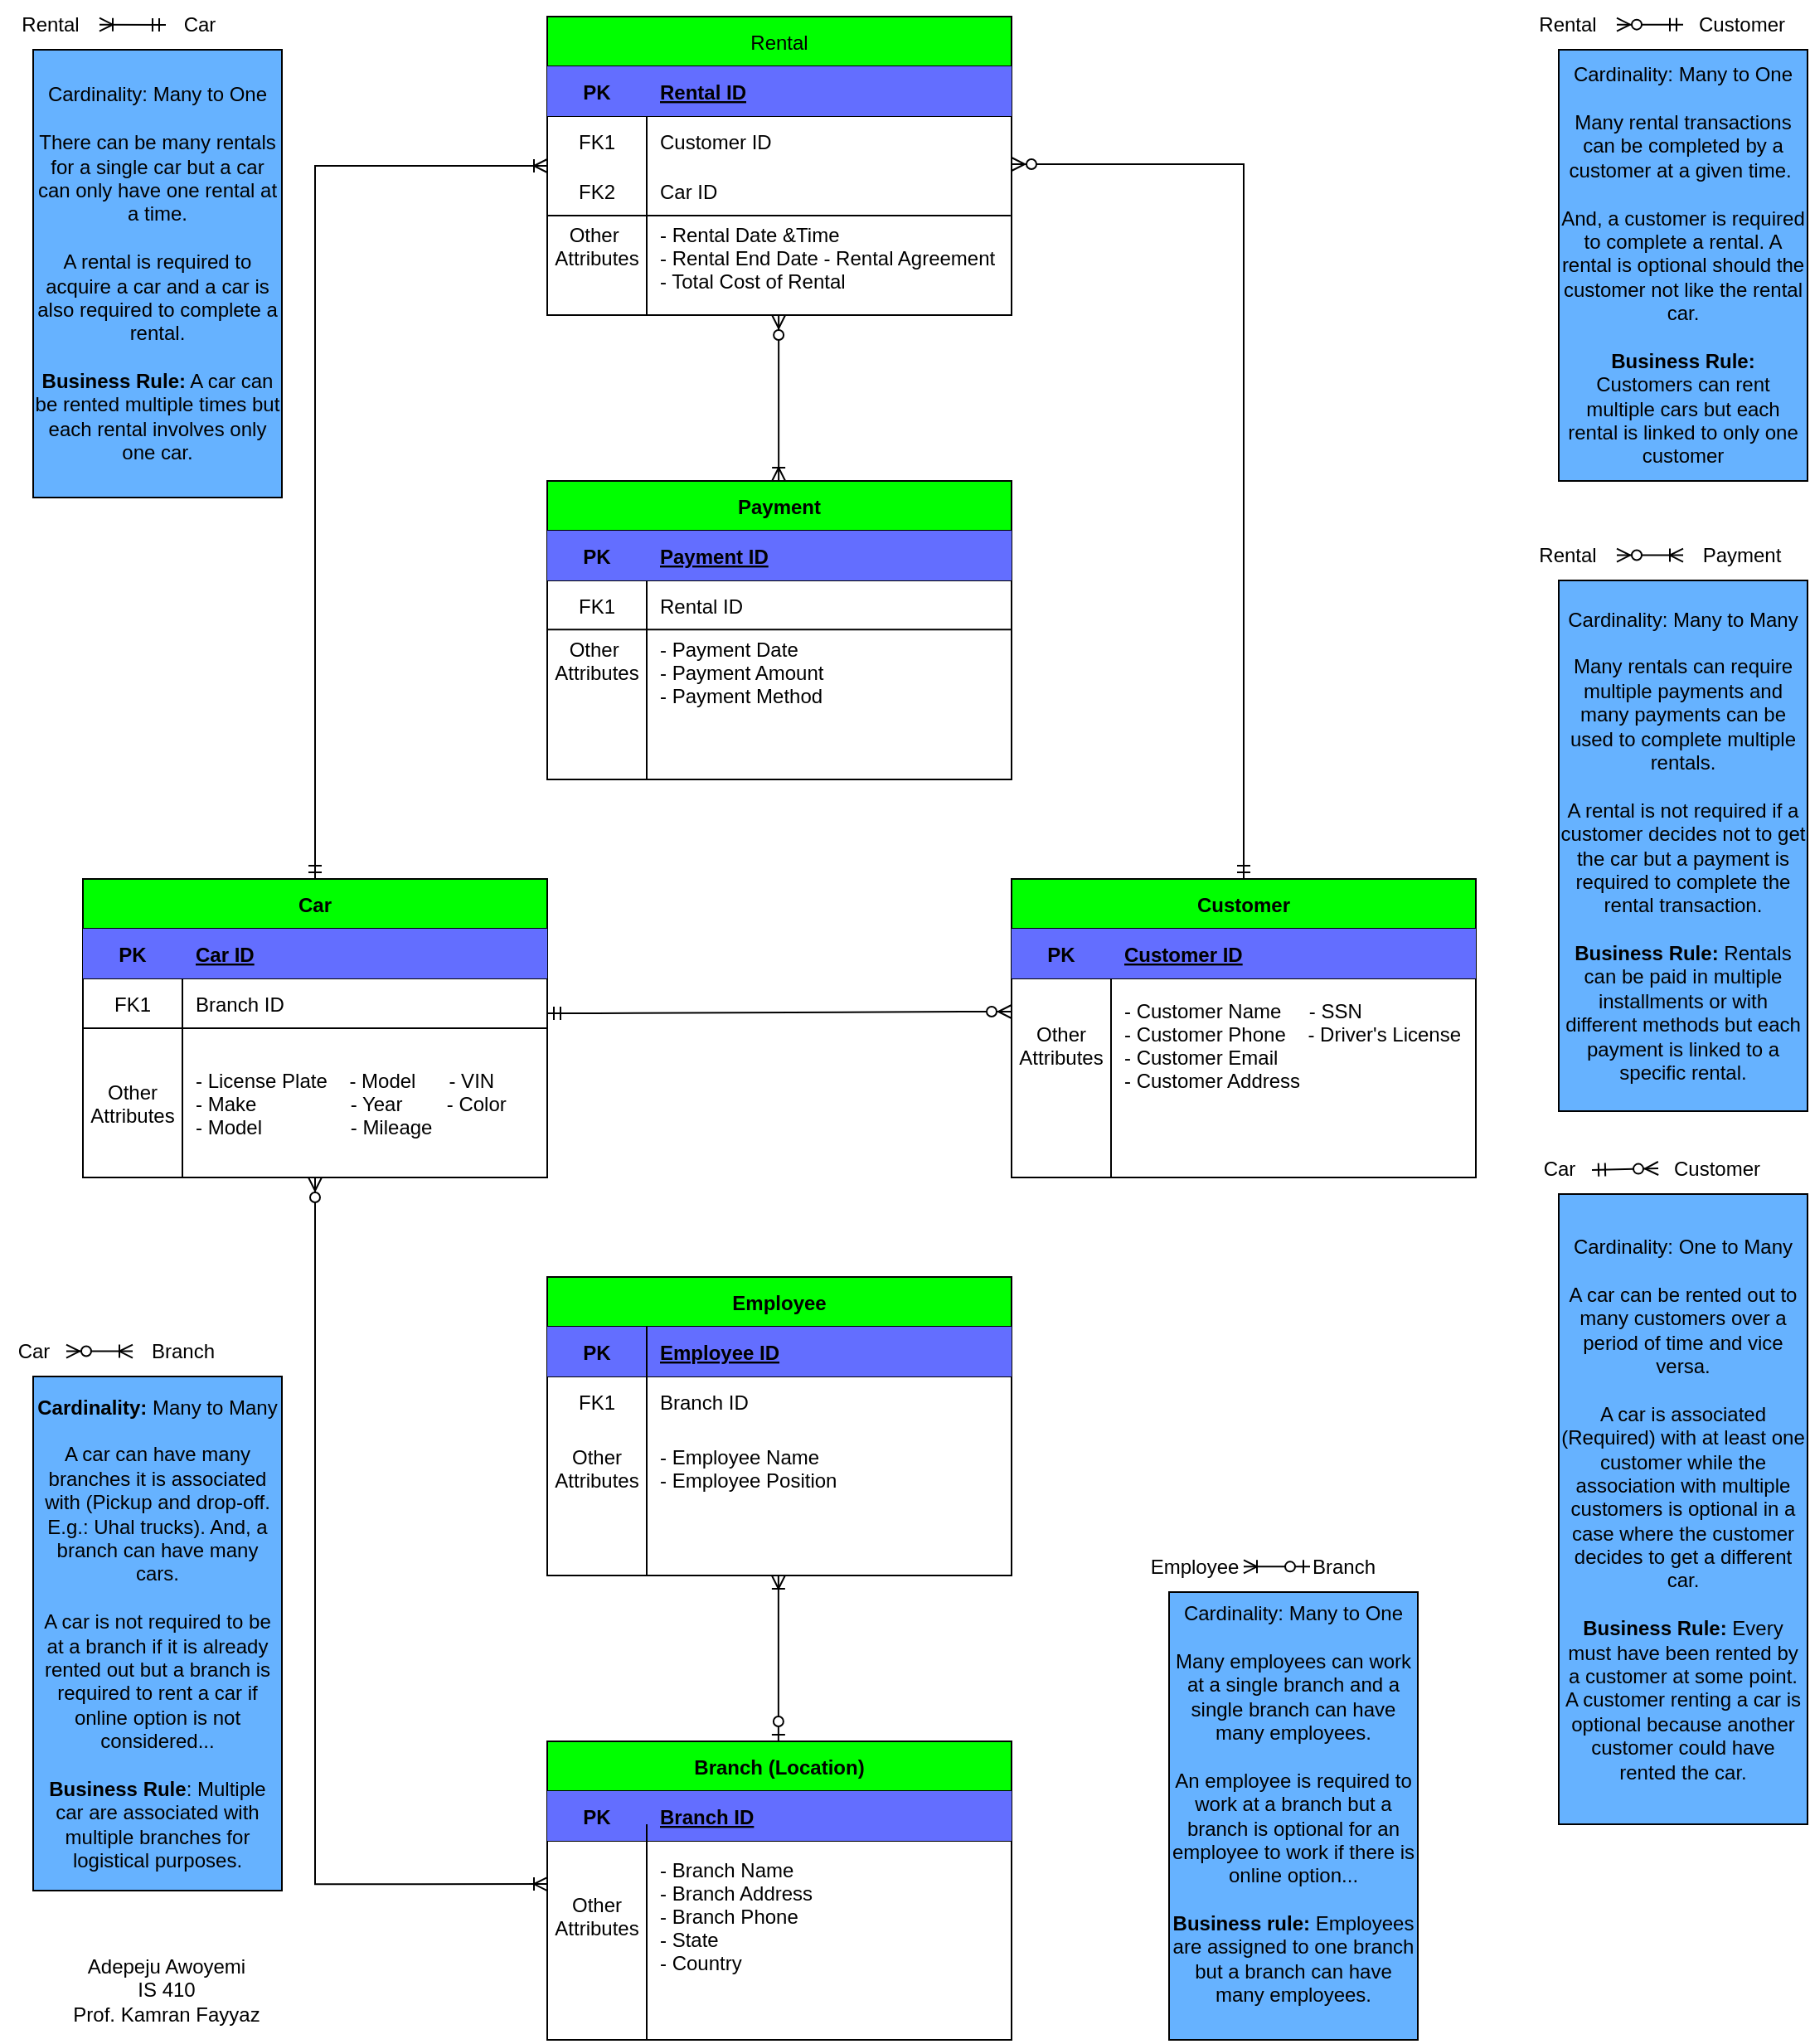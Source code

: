 <mxfile version="24.7.1" type="github">
  <diagram id="R2lEEEUBdFMjLlhIrx00" name="Page-1">
    <mxGraphModel dx="2800" dy="1180" grid="1" gridSize="10" guides="1" tooltips="1" connect="1" arrows="1" fold="1" page="1" pageScale="1" pageWidth="850" pageHeight="1100" math="0" shadow="0" extFonts="Permanent Marker^https://fonts.googleapis.com/css?family=Permanent+Marker">
      <root>
        <mxCell id="0" />
        <mxCell id="1" parent="0" />
        <mxCell id="5-_W_V20jvPb3o29qMEB-1" value="Customer" style="shape=table;startSize=30;container=1;collapsible=1;childLayout=tableLayout;fixedRows=1;rowLines=0;fontStyle=1;align=center;resizeLast=1;fillColor=#00FF00;" vertex="1" parent="1">
          <mxGeometry x="640" y="530" width="280" height="180" as="geometry" />
        </mxCell>
        <mxCell id="5-_W_V20jvPb3o29qMEB-2" value="" style="shape=partialRectangle;collapsible=0;dropTarget=0;pointerEvents=0;fillColor=none;points=[[0,0.5],[1,0.5]];portConstraint=eastwest;top=0;left=0;right=0;bottom=1;" vertex="1" parent="5-_W_V20jvPb3o29qMEB-1">
          <mxGeometry y="30" width="280" height="30" as="geometry" />
        </mxCell>
        <mxCell id="5-_W_V20jvPb3o29qMEB-3" value="PK" style="shape=partialRectangle;overflow=hidden;connectable=0;fillColor=#636EFF;top=0;left=0;bottom=0;right=0;fontStyle=1;" vertex="1" parent="5-_W_V20jvPb3o29qMEB-2">
          <mxGeometry width="60" height="30" as="geometry">
            <mxRectangle width="60" height="30" as="alternateBounds" />
          </mxGeometry>
        </mxCell>
        <mxCell id="5-_W_V20jvPb3o29qMEB-4" value="Customer ID" style="shape=partialRectangle;overflow=hidden;connectable=0;fillColor=#636EFF;top=0;left=0;bottom=0;right=0;align=left;spacingLeft=6;fontStyle=5;" vertex="1" parent="5-_W_V20jvPb3o29qMEB-2">
          <mxGeometry x="60" width="220" height="30" as="geometry">
            <mxRectangle width="220" height="30" as="alternateBounds" />
          </mxGeometry>
        </mxCell>
        <mxCell id="5-_W_V20jvPb3o29qMEB-5" value="" style="shape=partialRectangle;collapsible=0;dropTarget=0;pointerEvents=0;fillColor=none;points=[[0,0.5],[1,0.5]];portConstraint=eastwest;top=0;left=0;right=0;bottom=0;" vertex="1" parent="5-_W_V20jvPb3o29qMEB-1">
          <mxGeometry y="60" width="280" height="80" as="geometry" />
        </mxCell>
        <mxCell id="5-_W_V20jvPb3o29qMEB-6" value="Other&#xa;Attributes" style="shape=partialRectangle;overflow=hidden;connectable=0;fillColor=none;top=0;left=0;bottom=0;right=0;" vertex="1" parent="5-_W_V20jvPb3o29qMEB-5">
          <mxGeometry width="60" height="80" as="geometry">
            <mxRectangle width="60" height="80" as="alternateBounds" />
          </mxGeometry>
        </mxCell>
        <mxCell id="5-_W_V20jvPb3o29qMEB-7" value="- Customer Name     - SSN&#xa;- Customer Phone    - Driver&#39;s License &#xa;- Customer Email&#xa;- Customer Address" style="shape=partialRectangle;overflow=hidden;connectable=0;fillColor=none;top=0;left=0;bottom=0;right=0;align=left;spacingLeft=6;" vertex="1" parent="5-_W_V20jvPb3o29qMEB-5">
          <mxGeometry x="60" width="220" height="80" as="geometry">
            <mxRectangle width="220" height="80" as="alternateBounds" />
          </mxGeometry>
        </mxCell>
        <mxCell id="5-_W_V20jvPb3o29qMEB-8" value="Employee" style="shape=table;startSize=30;container=1;collapsible=1;childLayout=tableLayout;fixedRows=1;rowLines=0;fontStyle=1;align=center;resizeLast=1;fillColor=#00FF00;" vertex="1" parent="1">
          <mxGeometry x="360" y="770" width="280" height="180" as="geometry" />
        </mxCell>
        <mxCell id="5-_W_V20jvPb3o29qMEB-9" value="" style="shape=partialRectangle;collapsible=0;dropTarget=0;pointerEvents=0;fillColor=none;points=[[0,0.5],[1,0.5]];portConstraint=eastwest;top=0;left=0;right=0;bottom=1;" vertex="1" parent="5-_W_V20jvPb3o29qMEB-8">
          <mxGeometry y="30" width="280" height="30" as="geometry" />
        </mxCell>
        <mxCell id="5-_W_V20jvPb3o29qMEB-10" value="PK" style="shape=partialRectangle;overflow=hidden;connectable=0;fillColor=#636EFF;top=0;left=0;bottom=0;right=0;fontStyle=1;" vertex="1" parent="5-_W_V20jvPb3o29qMEB-9">
          <mxGeometry width="60" height="30" as="geometry">
            <mxRectangle width="60" height="30" as="alternateBounds" />
          </mxGeometry>
        </mxCell>
        <mxCell id="5-_W_V20jvPb3o29qMEB-11" value="Employee ID" style="shape=partialRectangle;overflow=hidden;connectable=0;fillColor=#636EFF;top=0;left=0;bottom=0;right=0;align=left;spacingLeft=6;fontStyle=5;" vertex="1" parent="5-_W_V20jvPb3o29qMEB-9">
          <mxGeometry x="60" width="220" height="30" as="geometry">
            <mxRectangle width="220" height="30" as="alternateBounds" />
          </mxGeometry>
        </mxCell>
        <mxCell id="5-_W_V20jvPb3o29qMEB-12" value="" style="shape=partialRectangle;collapsible=0;dropTarget=0;pointerEvents=0;fillColor=none;points=[[0,0.5],[1,0.5]];portConstraint=eastwest;top=0;left=0;right=0;bottom=0;" vertex="1" parent="5-_W_V20jvPb3o29qMEB-8">
          <mxGeometry y="60" width="280" height="30" as="geometry" />
        </mxCell>
        <mxCell id="5-_W_V20jvPb3o29qMEB-13" value="FK1" style="shape=partialRectangle;overflow=hidden;connectable=0;fillColor=none;top=0;left=0;bottom=0;right=0;" vertex="1" parent="5-_W_V20jvPb3o29qMEB-12">
          <mxGeometry width="60" height="30" as="geometry">
            <mxRectangle width="60" height="30" as="alternateBounds" />
          </mxGeometry>
        </mxCell>
        <mxCell id="5-_W_V20jvPb3o29qMEB-14" value="Branch ID" style="shape=partialRectangle;overflow=hidden;connectable=0;fillColor=none;top=0;left=0;bottom=0;right=0;align=left;spacingLeft=6;" vertex="1" parent="5-_W_V20jvPb3o29qMEB-12">
          <mxGeometry x="60" width="220" height="30" as="geometry">
            <mxRectangle width="220" height="30" as="alternateBounds" />
          </mxGeometry>
        </mxCell>
        <mxCell id="5-_W_V20jvPb3o29qMEB-15" value="" style="shape=partialRectangle;collapsible=0;dropTarget=0;pointerEvents=0;fillColor=none;points=[[0,0.5],[1,0.5]];portConstraint=eastwest;top=0;left=0;right=0;bottom=0;" vertex="1" parent="5-_W_V20jvPb3o29qMEB-8">
          <mxGeometry y="90" width="280" height="50" as="geometry" />
        </mxCell>
        <mxCell id="5-_W_V20jvPb3o29qMEB-16" value="Other&#xa;Attributes" style="shape=partialRectangle;overflow=hidden;connectable=0;fillColor=none;top=0;left=0;bottom=0;right=0;" vertex="1" parent="5-_W_V20jvPb3o29qMEB-15">
          <mxGeometry width="60" height="50" as="geometry">
            <mxRectangle width="60" height="50" as="alternateBounds" />
          </mxGeometry>
        </mxCell>
        <mxCell id="5-_W_V20jvPb3o29qMEB-17" value="- Employee Name&#xa;- Employee Position" style="shape=partialRectangle;overflow=hidden;connectable=0;fillColor=none;top=0;left=0;bottom=0;right=0;align=left;spacingLeft=6;" vertex="1" parent="5-_W_V20jvPb3o29qMEB-15">
          <mxGeometry x="60" width="220" height="50" as="geometry">
            <mxRectangle width="220" height="50" as="alternateBounds" />
          </mxGeometry>
        </mxCell>
        <mxCell id="5-_W_V20jvPb3o29qMEB-18" value="Car" style="shape=table;startSize=30;container=1;collapsible=1;childLayout=tableLayout;fixedRows=1;rowLines=0;fontStyle=1;align=center;resizeLast=1;fillColor=#00FF00;" vertex="1" parent="1">
          <mxGeometry x="80" y="530" width="280" height="180" as="geometry">
            <mxRectangle x="120" y="120" width="100" height="30" as="alternateBounds" />
          </mxGeometry>
        </mxCell>
        <mxCell id="5-_W_V20jvPb3o29qMEB-19" value="" style="shape=partialRectangle;collapsible=0;dropTarget=0;pointerEvents=0;fillColor=none;points=[[0,0.5],[1,0.5]];portConstraint=eastwest;top=0;left=0;right=0;bottom=1;" vertex="1" parent="5-_W_V20jvPb3o29qMEB-18">
          <mxGeometry y="30" width="280" height="30" as="geometry" />
        </mxCell>
        <mxCell id="5-_W_V20jvPb3o29qMEB-20" value="PK" style="shape=partialRectangle;overflow=hidden;connectable=0;fillColor=#636EFF;top=0;left=0;bottom=0;right=0;fontStyle=1;" vertex="1" parent="5-_W_V20jvPb3o29qMEB-19">
          <mxGeometry width="60" height="30" as="geometry">
            <mxRectangle width="60" height="30" as="alternateBounds" />
          </mxGeometry>
        </mxCell>
        <mxCell id="5-_W_V20jvPb3o29qMEB-21" value="Car ID" style="shape=partialRectangle;overflow=hidden;connectable=0;fillColor=#636EFF;top=0;left=0;bottom=0;right=0;align=left;spacingLeft=6;fontStyle=5;" vertex="1" parent="5-_W_V20jvPb3o29qMEB-19">
          <mxGeometry x="60" width="220" height="30" as="geometry">
            <mxRectangle width="220" height="30" as="alternateBounds" />
          </mxGeometry>
        </mxCell>
        <mxCell id="5-_W_V20jvPb3o29qMEB-22" value="" style="shape=partialRectangle;collapsible=0;dropTarget=0;pointerEvents=0;fillColor=none;points=[[0,0.5],[1,0.5]];portConstraint=eastwest;top=0;left=0;right=0;bottom=0;" vertex="1" parent="5-_W_V20jvPb3o29qMEB-18">
          <mxGeometry y="60" width="280" height="30" as="geometry" />
        </mxCell>
        <mxCell id="5-_W_V20jvPb3o29qMEB-23" value="FK1" style="shape=partialRectangle;overflow=hidden;connectable=0;fillColor=none;top=0;left=0;bottom=0;right=0;" vertex="1" parent="5-_W_V20jvPb3o29qMEB-22">
          <mxGeometry width="60" height="30" as="geometry">
            <mxRectangle width="60" height="30" as="alternateBounds" />
          </mxGeometry>
        </mxCell>
        <mxCell id="5-_W_V20jvPb3o29qMEB-24" value="Branch ID" style="shape=partialRectangle;overflow=hidden;connectable=0;fillColor=none;top=0;left=0;bottom=0;right=0;align=left;spacingLeft=6;" vertex="1" parent="5-_W_V20jvPb3o29qMEB-22">
          <mxGeometry x="60" width="220" height="30" as="geometry">
            <mxRectangle width="220" height="30" as="alternateBounds" />
          </mxGeometry>
        </mxCell>
        <mxCell id="5-_W_V20jvPb3o29qMEB-25" value="" style="shape=partialRectangle;collapsible=0;dropTarget=0;pointerEvents=0;fillColor=none;points=[[0,0.5],[1,0.5]];portConstraint=eastwest;top=0;left=0;right=0;bottom=0;" vertex="1" parent="5-_W_V20jvPb3o29qMEB-18">
          <mxGeometry y="90" width="280" height="90" as="geometry" />
        </mxCell>
        <mxCell id="5-_W_V20jvPb3o29qMEB-26" value="Other&#xa;Attributes" style="shape=partialRectangle;overflow=hidden;connectable=0;fillColor=none;top=0;left=0;bottom=0;right=0;" vertex="1" parent="5-_W_V20jvPb3o29qMEB-25">
          <mxGeometry width="60" height="90" as="geometry">
            <mxRectangle width="60" height="90" as="alternateBounds" />
          </mxGeometry>
        </mxCell>
        <mxCell id="5-_W_V20jvPb3o29qMEB-27" value="- License Plate    - Model      - VIN&#xa;- Make                 - Year        - Color&#xa;- Model                - Mileage" style="shape=partialRectangle;overflow=hidden;connectable=0;fillColor=none;top=0;left=0;bottom=0;right=0;align=left;spacingLeft=6;" vertex="1" parent="5-_W_V20jvPb3o29qMEB-25">
          <mxGeometry x="60" width="220" height="90" as="geometry">
            <mxRectangle width="220" height="90" as="alternateBounds" />
          </mxGeometry>
        </mxCell>
        <mxCell id="5-_W_V20jvPb3o29qMEB-28" value="Rental" style="shape=table;startSize=30;container=1;collapsible=1;childLayout=tableLayout;fixedRows=1;rowLines=0;fontStyle=0;align=center;resizeLast=1;fillColor=#00FF00;" vertex="1" parent="1">
          <mxGeometry x="360" y="10" width="280" height="180" as="geometry" />
        </mxCell>
        <mxCell id="5-_W_V20jvPb3o29qMEB-29" value="" style="shape=partialRectangle;collapsible=0;dropTarget=0;pointerEvents=0;fillColor=none;points=[[0,0.5],[1,0.5]];portConstraint=eastwest;top=0;left=0;right=0;bottom=1;" vertex="1" parent="5-_W_V20jvPb3o29qMEB-28">
          <mxGeometry y="30" width="280" height="30" as="geometry" />
        </mxCell>
        <mxCell id="5-_W_V20jvPb3o29qMEB-30" value="PK" style="shape=partialRectangle;overflow=hidden;connectable=0;fillColor=#636EFF;top=0;left=0;bottom=0;right=0;fontStyle=1;" vertex="1" parent="5-_W_V20jvPb3o29qMEB-29">
          <mxGeometry width="60" height="30" as="geometry">
            <mxRectangle width="60" height="30" as="alternateBounds" />
          </mxGeometry>
        </mxCell>
        <mxCell id="5-_W_V20jvPb3o29qMEB-31" value="Rental ID" style="shape=partialRectangle;overflow=hidden;connectable=0;fillColor=#636EFF;top=0;left=0;bottom=0;right=0;align=left;spacingLeft=6;fontStyle=5;" vertex="1" parent="5-_W_V20jvPb3o29qMEB-29">
          <mxGeometry x="60" width="220" height="30" as="geometry">
            <mxRectangle width="220" height="30" as="alternateBounds" />
          </mxGeometry>
        </mxCell>
        <mxCell id="5-_W_V20jvPb3o29qMEB-32" value="" style="shape=partialRectangle;collapsible=0;dropTarget=0;pointerEvents=0;fillColor=none;points=[[0,0.5],[1,0.5]];portConstraint=eastwest;top=0;left=0;right=0;bottom=0;" vertex="1" parent="5-_W_V20jvPb3o29qMEB-28">
          <mxGeometry y="60" width="280" height="30" as="geometry" />
        </mxCell>
        <mxCell id="5-_W_V20jvPb3o29qMEB-33" value="FK1" style="shape=partialRectangle;overflow=hidden;connectable=0;fillColor=none;top=0;left=0;bottom=0;right=0;" vertex="1" parent="5-_W_V20jvPb3o29qMEB-32">
          <mxGeometry width="60" height="30" as="geometry">
            <mxRectangle width="60" height="30" as="alternateBounds" />
          </mxGeometry>
        </mxCell>
        <mxCell id="5-_W_V20jvPb3o29qMEB-34" value="Customer ID" style="shape=partialRectangle;overflow=hidden;connectable=0;fillColor=none;top=0;left=0;bottom=0;right=0;align=left;spacingLeft=6;" vertex="1" parent="5-_W_V20jvPb3o29qMEB-32">
          <mxGeometry x="60" width="220" height="30" as="geometry">
            <mxRectangle width="220" height="30" as="alternateBounds" />
          </mxGeometry>
        </mxCell>
        <mxCell id="5-_W_V20jvPb3o29qMEB-35" value="" style="shape=partialRectangle;collapsible=0;dropTarget=0;pointerEvents=0;fillColor=none;points=[[0,0.5],[1,0.5]];portConstraint=eastwest;top=0;left=0;right=0;bottom=0;" vertex="1" parent="5-_W_V20jvPb3o29qMEB-28">
          <mxGeometry y="90" width="280" height="30" as="geometry" />
        </mxCell>
        <mxCell id="5-_W_V20jvPb3o29qMEB-36" value="FK2" style="shape=partialRectangle;overflow=hidden;connectable=0;fillColor=none;top=0;left=0;bottom=0;right=0;" vertex="1" parent="5-_W_V20jvPb3o29qMEB-35">
          <mxGeometry width="60" height="30" as="geometry">
            <mxRectangle width="60" height="30" as="alternateBounds" />
          </mxGeometry>
        </mxCell>
        <mxCell id="5-_W_V20jvPb3o29qMEB-37" value="Car ID" style="shape=partialRectangle;overflow=hidden;connectable=0;fillColor=none;top=0;left=0;bottom=0;right=0;align=left;spacingLeft=6;" vertex="1" parent="5-_W_V20jvPb3o29qMEB-35">
          <mxGeometry x="60" width="220" height="30" as="geometry">
            <mxRectangle width="220" height="30" as="alternateBounds" />
          </mxGeometry>
        </mxCell>
        <mxCell id="5-_W_V20jvPb3o29qMEB-38" value="" style="shape=partialRectangle;collapsible=0;dropTarget=0;pointerEvents=0;fillColor=none;points=[[0,0.5],[1,0.5]];portConstraint=eastwest;top=0;left=0;right=0;bottom=0;" vertex="1" parent="5-_W_V20jvPb3o29qMEB-28">
          <mxGeometry y="120" width="280" height="50" as="geometry" />
        </mxCell>
        <mxCell id="5-_W_V20jvPb3o29qMEB-39" value="Other &#xa;Attributes&#xa;" style="shape=partialRectangle;overflow=hidden;connectable=0;fillColor=none;top=0;left=0;bottom=0;right=0;" vertex="1" parent="5-_W_V20jvPb3o29qMEB-38">
          <mxGeometry width="60" height="50" as="geometry">
            <mxRectangle width="60" height="50" as="alternateBounds" />
          </mxGeometry>
        </mxCell>
        <mxCell id="5-_W_V20jvPb3o29qMEB-40" value="- Rental Date &amp;Time&#xa;- Rental End Date - Rental Agreement&#xa;- Total Cost of Rental" style="shape=partialRectangle;overflow=hidden;connectable=0;fillColor=none;top=0;left=0;bottom=0;right=0;align=left;spacingLeft=6;" vertex="1" parent="5-_W_V20jvPb3o29qMEB-38">
          <mxGeometry x="60" width="220" height="50" as="geometry">
            <mxRectangle width="220" height="50" as="alternateBounds" />
          </mxGeometry>
        </mxCell>
        <mxCell id="5-_W_V20jvPb3o29qMEB-41" value="" style="endArrow=none;html=1;rounded=0;entryX=0.998;entryY=0;entryDx=0;entryDy=0;entryPerimeter=0;" edge="1" parent="5-_W_V20jvPb3o29qMEB-28" target="5-_W_V20jvPb3o29qMEB-38">
          <mxGeometry width="50" height="50" relative="1" as="geometry">
            <mxPoint y="120" as="sourcePoint" />
            <mxPoint x="240" y="100" as="targetPoint" />
          </mxGeometry>
        </mxCell>
        <mxCell id="5-_W_V20jvPb3o29qMEB-42" value="Branch (Location)" style="shape=table;startSize=30;container=1;collapsible=1;childLayout=tableLayout;fixedRows=1;rowLines=0;fontStyle=1;align=center;resizeLast=1;fillColor=#00FF00;" vertex="1" parent="1">
          <mxGeometry x="360" y="1050" width="280" height="180" as="geometry" />
        </mxCell>
        <mxCell id="5-_W_V20jvPb3o29qMEB-43" value="" style="shape=partialRectangle;collapsible=0;dropTarget=0;pointerEvents=0;fillColor=none;points=[[0,0.5],[1,0.5]];portConstraint=eastwest;top=0;left=0;right=0;bottom=1;" vertex="1" parent="5-_W_V20jvPb3o29qMEB-42">
          <mxGeometry y="30" width="280" height="30" as="geometry" />
        </mxCell>
        <mxCell id="5-_W_V20jvPb3o29qMEB-44" value="PK" style="shape=partialRectangle;overflow=hidden;connectable=0;fillColor=#636EFF;top=0;left=0;bottom=0;right=0;fontStyle=1;" vertex="1" parent="5-_W_V20jvPb3o29qMEB-43">
          <mxGeometry width="60" height="30" as="geometry">
            <mxRectangle width="60" height="30" as="alternateBounds" />
          </mxGeometry>
        </mxCell>
        <mxCell id="5-_W_V20jvPb3o29qMEB-45" value="Branch ID" style="shape=partialRectangle;overflow=hidden;connectable=0;fillColor=#636EFF;top=0;left=0;bottom=0;right=0;align=left;spacingLeft=6;fontStyle=5;" vertex="1" parent="5-_W_V20jvPb3o29qMEB-43">
          <mxGeometry x="60" width="220" height="30" as="geometry">
            <mxRectangle width="220" height="30" as="alternateBounds" />
          </mxGeometry>
        </mxCell>
        <mxCell id="5-_W_V20jvPb3o29qMEB-46" value="" style="shape=partialRectangle;collapsible=0;dropTarget=0;pointerEvents=0;fillColor=none;points=[[0,0.5],[1,0.5]];portConstraint=eastwest;top=0;left=0;right=0;bottom=0;" vertex="1" parent="5-_W_V20jvPb3o29qMEB-42">
          <mxGeometry y="60" width="280" height="90" as="geometry" />
        </mxCell>
        <mxCell id="5-_W_V20jvPb3o29qMEB-47" value="Other&#xa;Attributes" style="shape=partialRectangle;overflow=hidden;connectable=0;fillColor=none;top=0;left=0;bottom=0;right=0;" vertex="1" parent="5-_W_V20jvPb3o29qMEB-46">
          <mxGeometry width="60" height="90" as="geometry">
            <mxRectangle width="60" height="90" as="alternateBounds" />
          </mxGeometry>
        </mxCell>
        <mxCell id="5-_W_V20jvPb3o29qMEB-48" value="- Branch Name&#xa;- Branch Address&#xa;- Branch Phone&#xa;- State&#xa;- Country" style="shape=partialRectangle;overflow=hidden;connectable=0;fillColor=none;top=0;left=0;bottom=0;right=0;align=left;spacingLeft=6;" vertex="1" parent="5-_W_V20jvPb3o29qMEB-46">
          <mxGeometry x="60" width="220" height="90" as="geometry">
            <mxRectangle width="220" height="90" as="alternateBounds" />
          </mxGeometry>
        </mxCell>
        <mxCell id="5-_W_V20jvPb3o29qMEB-49" value="Payment" style="shape=table;startSize=30;container=1;collapsible=1;childLayout=tableLayout;fixedRows=1;rowLines=0;fontStyle=1;align=center;resizeLast=1;fillColor=#00FF00;" vertex="1" parent="1">
          <mxGeometry x="360" y="290" width="280" height="180" as="geometry" />
        </mxCell>
        <mxCell id="5-_W_V20jvPb3o29qMEB-50" value="" style="shape=partialRectangle;collapsible=0;dropTarget=0;pointerEvents=0;fillColor=none;points=[[0,0.5],[1,0.5]];portConstraint=eastwest;top=0;left=0;right=0;bottom=1;" vertex="1" parent="5-_W_V20jvPb3o29qMEB-49">
          <mxGeometry y="30" width="280" height="30" as="geometry" />
        </mxCell>
        <mxCell id="5-_W_V20jvPb3o29qMEB-51" value="PK" style="shape=partialRectangle;overflow=hidden;connectable=0;fillColor=#636EFF;top=0;left=0;bottom=0;right=0;fontStyle=1;" vertex="1" parent="5-_W_V20jvPb3o29qMEB-50">
          <mxGeometry width="60" height="30" as="geometry">
            <mxRectangle width="60" height="30" as="alternateBounds" />
          </mxGeometry>
        </mxCell>
        <mxCell id="5-_W_V20jvPb3o29qMEB-52" value="Payment ID" style="shape=partialRectangle;overflow=hidden;connectable=0;fillColor=#636EFF;top=0;left=0;bottom=0;right=0;align=left;spacingLeft=6;fontStyle=5;" vertex="1" parent="5-_W_V20jvPb3o29qMEB-50">
          <mxGeometry x="60" width="220" height="30" as="geometry">
            <mxRectangle width="220" height="30" as="alternateBounds" />
          </mxGeometry>
        </mxCell>
        <mxCell id="5-_W_V20jvPb3o29qMEB-53" value="" style="shape=partialRectangle;collapsible=0;dropTarget=0;pointerEvents=0;fillColor=none;points=[[0,0.5],[1,0.5]];portConstraint=eastwest;top=0;left=0;right=0;bottom=0;" vertex="1" parent="5-_W_V20jvPb3o29qMEB-49">
          <mxGeometry y="60" width="280" height="30" as="geometry" />
        </mxCell>
        <mxCell id="5-_W_V20jvPb3o29qMEB-54" value="FK1" style="shape=partialRectangle;overflow=hidden;connectable=0;fillColor=none;top=0;left=0;bottom=0;right=0;" vertex="1" parent="5-_W_V20jvPb3o29qMEB-53">
          <mxGeometry width="60" height="30" as="geometry">
            <mxRectangle width="60" height="30" as="alternateBounds" />
          </mxGeometry>
        </mxCell>
        <mxCell id="5-_W_V20jvPb3o29qMEB-55" value="Rental ID" style="shape=partialRectangle;overflow=hidden;connectable=0;fillColor=none;top=0;left=0;bottom=0;right=0;align=left;spacingLeft=6;" vertex="1" parent="5-_W_V20jvPb3o29qMEB-53">
          <mxGeometry x="60" width="220" height="30" as="geometry">
            <mxRectangle width="220" height="30" as="alternateBounds" />
          </mxGeometry>
        </mxCell>
        <mxCell id="5-_W_V20jvPb3o29qMEB-56" value="" style="shape=partialRectangle;collapsible=0;dropTarget=0;pointerEvents=0;fillColor=none;points=[[0,0.5],[1,0.5]];portConstraint=eastwest;top=0;left=0;right=0;bottom=0;" vertex="1" parent="5-_W_V20jvPb3o29qMEB-49">
          <mxGeometry y="90" width="280" height="50" as="geometry" />
        </mxCell>
        <mxCell id="5-_W_V20jvPb3o29qMEB-57" value="Other &#xa;Attributes&#xa;" style="shape=partialRectangle;overflow=hidden;connectable=0;fillColor=none;top=0;left=0;bottom=0;right=0;" vertex="1" parent="5-_W_V20jvPb3o29qMEB-56">
          <mxGeometry width="60" height="50" as="geometry">
            <mxRectangle width="60" height="50" as="alternateBounds" />
          </mxGeometry>
        </mxCell>
        <mxCell id="5-_W_V20jvPb3o29qMEB-58" value="- Payment Date&#xa;- Payment Amount&#xa;- Payment Method" style="shape=partialRectangle;overflow=hidden;connectable=0;fillColor=none;top=0;left=0;bottom=0;right=0;align=left;spacingLeft=6;" vertex="1" parent="5-_W_V20jvPb3o29qMEB-56">
          <mxGeometry x="60" width="220" height="50" as="geometry">
            <mxRectangle width="220" height="50" as="alternateBounds" />
          </mxGeometry>
        </mxCell>
        <mxCell id="5-_W_V20jvPb3o29qMEB-59" value="" style="fontSize=12;html=1;endArrow=ERoneToMany;startArrow=ERmandOne;rounded=0;jumpStyle=line;elbow=vertical;exitX=0.5;exitY=0;exitDx=0;exitDy=0;" edge="1" parent="1" source="5-_W_V20jvPb3o29qMEB-18">
          <mxGeometry width="100" height="100" relative="1" as="geometry">
            <mxPoint x="-40" y="220" as="sourcePoint" />
            <mxPoint x="360" y="100" as="targetPoint" />
            <Array as="points">
              <mxPoint x="220" y="230" />
              <mxPoint x="220" y="100" />
            </Array>
          </mxGeometry>
        </mxCell>
        <mxCell id="5-_W_V20jvPb3o29qMEB-60" value="" style="edgeStyle=entityRelationEdgeStyle;fontSize=12;html=1;endArrow=ERzeroToMany;startArrow=ERmandOne;rounded=0;" edge="1" parent="1">
          <mxGeometry width="100" height="100" relative="1" as="geometry">
            <mxPoint x="360" y="611" as="sourcePoint" />
            <mxPoint x="640" y="610" as="targetPoint" />
          </mxGeometry>
        </mxCell>
        <mxCell id="5-_W_V20jvPb3o29qMEB-61" value="" style="edgeStyle=elbowEdgeStyle;fontSize=12;html=1;endArrow=ERzeroToMany;startArrow=ERmandOne;rounded=0;" edge="1" parent="1">
          <mxGeometry width="100" height="100" relative="1" as="geometry">
            <mxPoint x="780" y="530" as="sourcePoint" />
            <mxPoint x="640" y="99" as="targetPoint" />
            <Array as="points">
              <mxPoint x="780" y="310" />
            </Array>
          </mxGeometry>
        </mxCell>
        <mxCell id="5-_W_V20jvPb3o29qMEB-62" value="" style="edgeStyle=elbowEdgeStyle;fontSize=12;html=1;endArrow=ERoneToMany;startArrow=ERzeroToOne;rounded=0;elbow=vertical;" edge="1" parent="1">
          <mxGeometry width="100" height="100" relative="1" as="geometry">
            <mxPoint x="499.44" y="1050" as="sourcePoint" />
            <mxPoint x="499.44" y="950" as="targetPoint" />
            <Array as="points">
              <mxPoint x="469.44" y="1000" />
            </Array>
          </mxGeometry>
        </mxCell>
        <mxCell id="5-_W_V20jvPb3o29qMEB-63" value="" style="endArrow=none;html=1;rounded=0;" edge="1" parent="1">
          <mxGeometry width="50" height="50" relative="1" as="geometry">
            <mxPoint x="360" y="379.63" as="sourcePoint" />
            <mxPoint x="640" y="379.63" as="targetPoint" />
          </mxGeometry>
        </mxCell>
        <mxCell id="5-_W_V20jvPb3o29qMEB-64" value="" style="endArrow=none;html=1;rounded=0;" edge="1" parent="1">
          <mxGeometry width="50" height="50" relative="1" as="geometry">
            <mxPoint x="80" y="620" as="sourcePoint" />
            <mxPoint x="360" y="620" as="targetPoint" />
          </mxGeometry>
        </mxCell>
        <mxCell id="5-_W_V20jvPb3o29qMEB-65" value="" style="endArrow=none;html=1;rounded=0;" edge="1" parent="1">
          <mxGeometry width="50" height="50" relative="1" as="geometry">
            <mxPoint x="140" y="670" as="sourcePoint" />
            <mxPoint x="140" y="620" as="targetPoint" />
          </mxGeometry>
        </mxCell>
        <mxCell id="5-_W_V20jvPb3o29qMEB-66" value="" style="endArrow=none;html=1;rounded=0;" edge="1" parent="1">
          <mxGeometry width="50" height="50" relative="1" as="geometry">
            <mxPoint x="420" y="190" as="sourcePoint" />
            <mxPoint x="420" y="130" as="targetPoint" />
            <Array as="points">
              <mxPoint x="420" y="160" />
            </Array>
          </mxGeometry>
        </mxCell>
        <mxCell id="5-_W_V20jvPb3o29qMEB-67" value="" style="endArrow=none;html=1;rounded=0;" edge="1" parent="1">
          <mxGeometry width="50" height="50" relative="1" as="geometry">
            <mxPoint x="420" y="470" as="sourcePoint" />
            <mxPoint x="420" y="380" as="targetPoint" />
          </mxGeometry>
        </mxCell>
        <mxCell id="5-_W_V20jvPb3o29qMEB-68" value="" style="endArrow=none;html=1;rounded=0;" edge="1" parent="1">
          <mxGeometry width="50" height="50" relative="1" as="geometry">
            <mxPoint x="420" y="950" as="sourcePoint" />
            <mxPoint x="420" y="800" as="targetPoint" />
          </mxGeometry>
        </mxCell>
        <mxCell id="5-_W_V20jvPb3o29qMEB-69" value="" style="fontSize=12;html=1;endArrow=ERoneToMany;startArrow=ERzeroToMany;rounded=0;" edge="1" parent="1">
          <mxGeometry width="100" height="100" relative="1" as="geometry">
            <mxPoint x="499.57" y="190" as="sourcePoint" />
            <mxPoint x="499.57" y="290" as="targetPoint" />
          </mxGeometry>
        </mxCell>
        <mxCell id="5-_W_V20jvPb3o29qMEB-70" value="" style="edgeStyle=orthogonalEdgeStyle;fontSize=12;html=1;endArrow=ERoneToMany;startArrow=ERzeroToMany;rounded=0;entryX=0;entryY=0.5;entryDx=0;entryDy=0;" edge="1" parent="1" source="5-_W_V20jvPb3o29qMEB-25">
          <mxGeometry width="100" height="100" relative="1" as="geometry">
            <mxPoint x="200" y="719.997" as="sourcePoint" />
            <mxPoint x="360" y="1136.05" as="targetPoint" />
            <Array as="points">
              <mxPoint x="220" y="1136" />
            </Array>
          </mxGeometry>
        </mxCell>
        <mxCell id="5-_W_V20jvPb3o29qMEB-71" value="" style="fontSize=12;html=1;endArrow=ERoneToMany;startArrow=ERmandOne;rounded=0;jumpStyle=line;elbow=vertical;entryX=-0.088;entryY=0.548;entryDx=0;entryDy=0;entryPerimeter=0;" edge="1" parent="1">
          <mxGeometry width="100" height="100" relative="1" as="geometry">
            <mxPoint x="130" y="15" as="sourcePoint" />
            <mxPoint x="90" y="14.82" as="targetPoint" />
            <Array as="points" />
          </mxGeometry>
        </mxCell>
        <mxCell id="5-_W_V20jvPb3o29qMEB-72" value="Car" style="text;html=1;align=center;verticalAlign=middle;resizable=0;points=[];autosize=1;strokeColor=none;fillColor=none;" vertex="1" parent="1">
          <mxGeometry x="130" width="40" height="30" as="geometry" />
        </mxCell>
        <mxCell id="5-_W_V20jvPb3o29qMEB-73" value="Rental" style="text;html=1;align=center;verticalAlign=middle;resizable=0;points=[];autosize=1;strokeColor=none;fillColor=none;" vertex="1" parent="1">
          <mxGeometry x="30" width="60" height="30" as="geometry" />
        </mxCell>
        <mxCell id="5-_W_V20jvPb3o29qMEB-74" value="Rental" style="text;html=1;align=center;verticalAlign=middle;resizable=0;points=[];autosize=1;strokeColor=none;fillColor=none;" vertex="1" parent="1">
          <mxGeometry x="945" y="320" width="60" height="30" as="geometry" />
        </mxCell>
        <mxCell id="5-_W_V20jvPb3o29qMEB-75" value="" style="fontSize=12;html=1;endArrow=ERoneToMany;startArrow=ERzeroToMany;rounded=0;" edge="1" parent="1">
          <mxGeometry width="100" height="100" relative="1" as="geometry">
            <mxPoint x="1005" y="334.77" as="sourcePoint" />
            <mxPoint x="1045" y="334.77" as="targetPoint" />
          </mxGeometry>
        </mxCell>
        <mxCell id="5-_W_V20jvPb3o29qMEB-76" value="Payment" style="text;html=1;align=center;verticalAlign=middle;resizable=0;points=[];autosize=1;strokeColor=none;fillColor=none;" vertex="1" parent="1">
          <mxGeometry x="1045" y="320" width="70" height="30" as="geometry" />
        </mxCell>
        <mxCell id="5-_W_V20jvPb3o29qMEB-77" value="Customer" style="text;html=1;align=center;verticalAlign=middle;resizable=0;points=[];autosize=1;strokeColor=none;fillColor=none;" vertex="1" parent="1">
          <mxGeometry x="1040" width="80" height="30" as="geometry" />
        </mxCell>
        <mxCell id="5-_W_V20jvPb3o29qMEB-78" value="" style="fontSize=12;html=1;endArrow=ERzeroToMany;startArrow=ERmandOne;rounded=0;" edge="1" parent="1">
          <mxGeometry width="100" height="100" relative="1" as="geometry">
            <mxPoint x="1045" y="14.82" as="sourcePoint" />
            <mxPoint x="1005" y="14.82" as="targetPoint" />
          </mxGeometry>
        </mxCell>
        <mxCell id="5-_W_V20jvPb3o29qMEB-79" value="Rental" style="text;html=1;align=center;verticalAlign=middle;resizable=0;points=[];autosize=1;strokeColor=none;fillColor=none;" vertex="1" parent="1">
          <mxGeometry x="945" width="60" height="30" as="geometry" />
        </mxCell>
        <mxCell id="5-_W_V20jvPb3o29qMEB-80" value="Car" style="text;html=1;align=center;verticalAlign=middle;resizable=0;points=[];autosize=1;strokeColor=none;fillColor=none;" vertex="1" parent="1">
          <mxGeometry x="950" y="690" width="40" height="30" as="geometry" />
        </mxCell>
        <mxCell id="5-_W_V20jvPb3o29qMEB-81" value="Customer" style="text;html=1;align=center;verticalAlign=middle;resizable=0;points=[];autosize=1;strokeColor=none;fillColor=none;" vertex="1" parent="1">
          <mxGeometry x="1025" y="690" width="80" height="30" as="geometry" />
        </mxCell>
        <mxCell id="5-_W_V20jvPb3o29qMEB-82" value="" style="fontSize=12;html=1;endArrow=ERzeroToMany;startArrow=ERmandOne;rounded=0;" edge="1" parent="1">
          <mxGeometry width="100" height="100" relative="1" as="geometry">
            <mxPoint x="990" y="705.5" as="sourcePoint" />
            <mxPoint x="1030" y="704.5" as="targetPoint" />
          </mxGeometry>
        </mxCell>
        <mxCell id="5-_W_V20jvPb3o29qMEB-83" value="" style="fontSize=12;html=1;endArrow=ERoneToMany;startArrow=ERzeroToMany;rounded=0;" edge="1" parent="1">
          <mxGeometry width="100" height="100" relative="1" as="geometry">
            <mxPoint x="70" y="814.76" as="sourcePoint" />
            <mxPoint x="110" y="814.76" as="targetPoint" />
            <Array as="points">
              <mxPoint x="80" y="814.76" />
            </Array>
          </mxGeometry>
        </mxCell>
        <mxCell id="5-_W_V20jvPb3o29qMEB-84" value="Car" style="text;html=1;align=center;verticalAlign=middle;resizable=0;points=[];autosize=1;strokeColor=none;fillColor=none;" vertex="1" parent="1">
          <mxGeometry x="30" y="800" width="40" height="30" as="geometry" />
        </mxCell>
        <mxCell id="5-_W_V20jvPb3o29qMEB-85" value="Branch" style="text;html=1;align=center;verticalAlign=middle;resizable=0;points=[];autosize=1;strokeColor=none;fillColor=none;" vertex="1" parent="1">
          <mxGeometry x="110" y="800" width="60" height="30" as="geometry" />
        </mxCell>
        <mxCell id="5-_W_V20jvPb3o29qMEB-86" value="Employee" style="text;html=1;align=center;verticalAlign=middle;resizable=0;points=[];autosize=1;strokeColor=none;fillColor=none;" vertex="1" parent="1">
          <mxGeometry x="710" y="930" width="80" height="30" as="geometry" />
        </mxCell>
        <mxCell id="5-_W_V20jvPb3o29qMEB-87" value="Branch" style="text;html=1;align=center;verticalAlign=middle;resizable=0;points=[];autosize=1;strokeColor=none;fillColor=none;" vertex="1" parent="1">
          <mxGeometry x="810" y="930" width="60" height="30" as="geometry" />
        </mxCell>
        <mxCell id="5-_W_V20jvPb3o29qMEB-88" value="" style="edgeStyle=elbowEdgeStyle;fontSize=12;html=1;endArrow=ERoneToMany;startArrow=ERzeroToOne;rounded=0;elbow=vertical;" edge="1" parent="1">
          <mxGeometry width="100" height="100" relative="1" as="geometry">
            <mxPoint x="820" y="944.68" as="sourcePoint" />
            <mxPoint x="780" y="944.68" as="targetPoint" />
            <Array as="points">
              <mxPoint x="820" y="944.68" />
            </Array>
          </mxGeometry>
        </mxCell>
        <mxCell id="5-_W_V20jvPb3o29qMEB-89" value="" style="endArrow=none;html=1;rounded=0;" edge="1" parent="1">
          <mxGeometry width="50" height="50" relative="1" as="geometry">
            <mxPoint x="420" y="1230" as="sourcePoint" />
            <mxPoint x="420" y="1100" as="targetPoint" />
          </mxGeometry>
        </mxCell>
        <mxCell id="5-_W_V20jvPb3o29qMEB-90" value="" style="endArrow=none;html=1;rounded=0;" edge="1" parent="1">
          <mxGeometry width="50" height="50" relative="1" as="geometry">
            <mxPoint x="700" y="710" as="sourcePoint" />
            <mxPoint x="700" y="590" as="targetPoint" />
          </mxGeometry>
        </mxCell>
        <mxCell id="5-_W_V20jvPb3o29qMEB-91" value="Cardinality: Many to One&lt;div&gt;&lt;br&gt;&lt;/div&gt;&lt;div&gt;There can be many rentals for a single car but a car can only have one rental at a time.&lt;br&gt;&lt;br&gt;A rental is required to acquire a car and a car is also required to complete a rental.&lt;/div&gt;&lt;div&gt;&lt;br&gt;&lt;/div&gt;&lt;div&gt;&lt;b&gt;Business Rule:&lt;/b&gt; A car can be rented multiple times but each rental involves only one car.&lt;/div&gt;" style="whiteSpace=wrap;html=1;fillColor=#66B2FF;" vertex="1" parent="1">
          <mxGeometry x="50" y="30" width="150" height="270" as="geometry" />
        </mxCell>
        <mxCell id="5-_W_V20jvPb3o29qMEB-92" value="&lt;b&gt;Cardinality:&lt;/b&gt; Many to Many&lt;div&gt;&lt;br&gt;&lt;/div&gt;&lt;div&gt;A car can have many branches it is associated with (Pickup and drop-off. E.g.: Uhal trucks). And, a branch can have many cars.&lt;/div&gt;&lt;div&gt;&lt;br&gt;&lt;/div&gt;&lt;div&gt;A car is not required to be at a branch if it is already rented out but a branch is required to rent a car if online option is not considered...&lt;/div&gt;&lt;div&gt;&lt;br&gt;&lt;/div&gt;&lt;div&gt;&lt;b&gt;Business Rule&lt;/b&gt;: Multiple car are associated with multiple branches for logistical purposes.&lt;/div&gt;" style="whiteSpace=wrap;html=1;fillColor=#66B2FF;" vertex="1" parent="1">
          <mxGeometry x="50" y="830" width="150" height="310" as="geometry" />
        </mxCell>
        <mxCell id="5-_W_V20jvPb3o29qMEB-93" value="Cardinality: One to Many&lt;div&gt;&lt;br&gt;&lt;/div&gt;&lt;div&gt;A car can be rented out to many customers over a period of time and vice versa.&lt;/div&gt;&lt;div&gt;&lt;br&gt;&lt;/div&gt;&lt;div&gt;A car is associated (Required) with at least one customer while the association with multiple customers is optional in a case where the customer decides to get a different car.&lt;/div&gt;&lt;div&gt;&lt;br&gt;&lt;/div&gt;&lt;div&gt;&lt;b&gt;Business Rule:&lt;/b&gt; Every must have been rented by a customer at some point. A customer renting a car is optional because another customer could have rented the car.&lt;/div&gt;" style="whiteSpace=wrap;html=1;fillColor=#66B2FF;" vertex="1" parent="1">
          <mxGeometry x="970" y="720" width="150" height="380" as="geometry" />
        </mxCell>
        <mxCell id="5-_W_V20jvPb3o29qMEB-94" value="Cardinality: Many to One&lt;div&gt;&lt;br&gt;&lt;/div&gt;&lt;div&gt;Many employees can work at a single branch and a single branch can have many employees.&lt;/div&gt;&lt;div&gt;&lt;br&gt;&lt;/div&gt;&lt;div&gt;An employee is required to work at a branch but a branch is optional for an employee to work if there is online option...&lt;/div&gt;&lt;div&gt;&lt;br&gt;&lt;/div&gt;&lt;div&gt;&lt;b&gt;Business rule:&lt;/b&gt; Employees are assigned to one branch but a branch can have many employees.&lt;/div&gt;&lt;div&gt;&lt;br&gt;&lt;/div&gt;" style="whiteSpace=wrap;html=1;fillColor=#66B2FF;" vertex="1" parent="1">
          <mxGeometry x="735" y="960" width="150" height="270" as="geometry" />
        </mxCell>
        <mxCell id="5-_W_V20jvPb3o29qMEB-95" value="Cardinality: Many to Many&lt;div&gt;&lt;br&gt;&lt;/div&gt;&lt;div&gt;Many rentals can require multiple payments and many payments can be used to complete multiple rentals.&lt;/div&gt;&lt;div&gt;&lt;br&gt;&lt;/div&gt;&lt;div&gt;A rental is not required if a customer decides not to get the car but a payment is required to complete the rental transaction.&lt;/div&gt;&lt;div&gt;&lt;br&gt;&lt;/div&gt;&lt;div&gt;&lt;b&gt;Business Rule:&lt;/b&gt; Rentals can be paid in multiple installments or with different methods but each payment is linked to a specific rental.&lt;/div&gt;" style="whiteSpace=wrap;html=1;fillColor=#66B2FF;" vertex="1" parent="1">
          <mxGeometry x="970" y="350" width="150" height="320" as="geometry" />
        </mxCell>
        <mxCell id="5-_W_V20jvPb3o29qMEB-96" value="Cardinality: Many to One&lt;div&gt;&lt;br&gt;&lt;/div&gt;&lt;div&gt;Many rental transactions can be completed by a customer at a given time.&amp;nbsp;&lt;/div&gt;&lt;div&gt;&lt;br&gt;&lt;/div&gt;&lt;div&gt;And, a customer is required to complete a rental. A rental is optional should the customer not like the rental car.&lt;/div&gt;&lt;div&gt;&lt;br&gt;&lt;/div&gt;&lt;div&gt;&lt;b&gt;Business Rule:&lt;/b&gt; Customers can rent multiple cars but each rental is linked to only one customer&lt;/div&gt;" style="whiteSpace=wrap;html=1;fillColor=#66B2FF;" vertex="1" parent="1">
          <mxGeometry x="970" y="30" width="150" height="260" as="geometry" />
        </mxCell>
        <mxCell id="5-_W_V20jvPb3o29qMEB-97" value="Adepeju Awoyemi&lt;div&gt;IS 410&lt;/div&gt;&lt;div&gt;Prof. Kamran Fayyaz&lt;/div&gt;" style="text;html=1;align=center;verticalAlign=middle;resizable=0;points=[];autosize=1;strokeColor=none;fillColor=none;" vertex="1" parent="1">
          <mxGeometry x="60" y="1170" width="140" height="60" as="geometry" />
        </mxCell>
      </root>
    </mxGraphModel>
  </diagram>
</mxfile>
